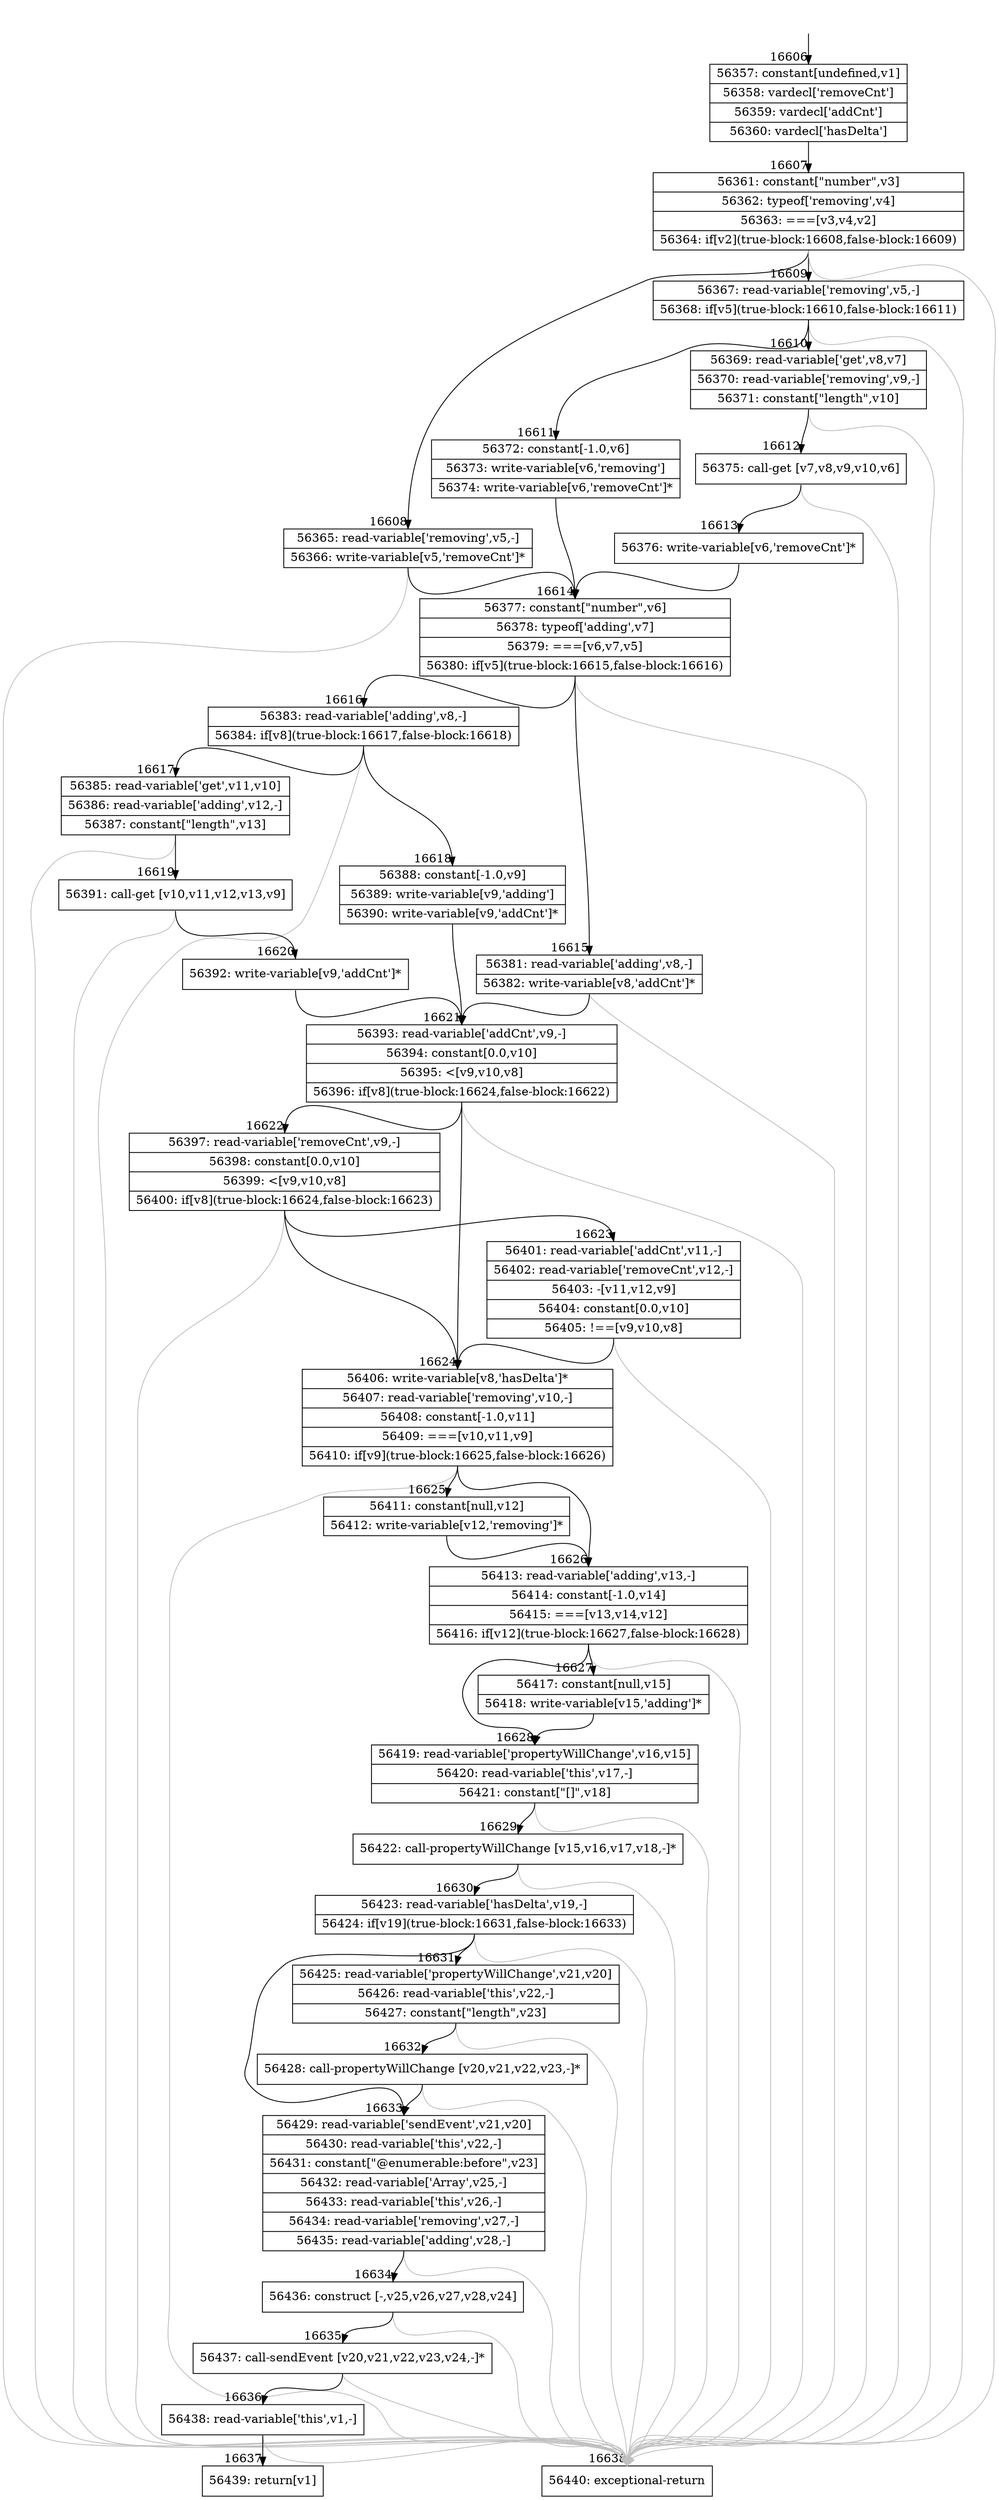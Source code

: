 digraph {
rankdir="TD"
BB_entry1423[shape=none,label=""];
BB_entry1423 -> BB16606 [tailport=s, headport=n, headlabel="    16606"]
BB16606 [shape=record label="{56357: constant[undefined,v1]|56358: vardecl['removeCnt']|56359: vardecl['addCnt']|56360: vardecl['hasDelta']}" ] 
BB16606 -> BB16607 [tailport=s, headport=n, headlabel="      16607"]
BB16607 [shape=record label="{56361: constant[\"number\",v3]|56362: typeof['removing',v4]|56363: ===[v3,v4,v2]|56364: if[v2](true-block:16608,false-block:16609)}" ] 
BB16607 -> BB16608 [tailport=s, headport=n, headlabel="      16608"]
BB16607 -> BB16609 [tailport=s, headport=n, headlabel="      16609"]
BB16607 -> BB16638 [tailport=s, headport=n, color=gray, headlabel="      16638"]
BB16608 [shape=record label="{56365: read-variable['removing',v5,-]|56366: write-variable[v5,'removeCnt']*}" ] 
BB16608 -> BB16614 [tailport=s, headport=n, headlabel="      16614"]
BB16608 -> BB16638 [tailport=s, headport=n, color=gray]
BB16609 [shape=record label="{56367: read-variable['removing',v5,-]|56368: if[v5](true-block:16610,false-block:16611)}" ] 
BB16609 -> BB16610 [tailport=s, headport=n, headlabel="      16610"]
BB16609 -> BB16611 [tailport=s, headport=n, headlabel="      16611"]
BB16609 -> BB16638 [tailport=s, headport=n, color=gray]
BB16610 [shape=record label="{56369: read-variable['get',v8,v7]|56370: read-variable['removing',v9,-]|56371: constant[\"length\",v10]}" ] 
BB16610 -> BB16612 [tailport=s, headport=n, headlabel="      16612"]
BB16610 -> BB16638 [tailport=s, headport=n, color=gray]
BB16611 [shape=record label="{56372: constant[-1.0,v6]|56373: write-variable[v6,'removing']|56374: write-variable[v6,'removeCnt']*}" ] 
BB16611 -> BB16614 [tailport=s, headport=n]
BB16612 [shape=record label="{56375: call-get [v7,v8,v9,v10,v6]}" ] 
BB16612 -> BB16613 [tailport=s, headport=n, headlabel="      16613"]
BB16612 -> BB16638 [tailport=s, headport=n, color=gray]
BB16613 [shape=record label="{56376: write-variable[v6,'removeCnt']*}" ] 
BB16613 -> BB16614 [tailport=s, headport=n]
BB16614 [shape=record label="{56377: constant[\"number\",v6]|56378: typeof['adding',v7]|56379: ===[v6,v7,v5]|56380: if[v5](true-block:16615,false-block:16616)}" ] 
BB16614 -> BB16615 [tailport=s, headport=n, headlabel="      16615"]
BB16614 -> BB16616 [tailport=s, headport=n, headlabel="      16616"]
BB16614 -> BB16638 [tailport=s, headport=n, color=gray]
BB16615 [shape=record label="{56381: read-variable['adding',v8,-]|56382: write-variable[v8,'addCnt']*}" ] 
BB16615 -> BB16621 [tailport=s, headport=n, headlabel="      16621"]
BB16615 -> BB16638 [tailport=s, headport=n, color=gray]
BB16616 [shape=record label="{56383: read-variable['adding',v8,-]|56384: if[v8](true-block:16617,false-block:16618)}" ] 
BB16616 -> BB16617 [tailport=s, headport=n, headlabel="      16617"]
BB16616 -> BB16618 [tailport=s, headport=n, headlabel="      16618"]
BB16616 -> BB16638 [tailport=s, headport=n, color=gray]
BB16617 [shape=record label="{56385: read-variable['get',v11,v10]|56386: read-variable['adding',v12,-]|56387: constant[\"length\",v13]}" ] 
BB16617 -> BB16619 [tailport=s, headport=n, headlabel="      16619"]
BB16617 -> BB16638 [tailport=s, headport=n, color=gray]
BB16618 [shape=record label="{56388: constant[-1.0,v9]|56389: write-variable[v9,'adding']|56390: write-variable[v9,'addCnt']*}" ] 
BB16618 -> BB16621 [tailport=s, headport=n]
BB16619 [shape=record label="{56391: call-get [v10,v11,v12,v13,v9]}" ] 
BB16619 -> BB16620 [tailport=s, headport=n, headlabel="      16620"]
BB16619 -> BB16638 [tailport=s, headport=n, color=gray]
BB16620 [shape=record label="{56392: write-variable[v9,'addCnt']*}" ] 
BB16620 -> BB16621 [tailport=s, headport=n]
BB16621 [shape=record label="{56393: read-variable['addCnt',v9,-]|56394: constant[0.0,v10]|56395: \<[v9,v10,v8]|56396: if[v8](true-block:16624,false-block:16622)}" ] 
BB16621 -> BB16624 [tailport=s, headport=n, headlabel="      16624"]
BB16621 -> BB16622 [tailport=s, headport=n, headlabel="      16622"]
BB16621 -> BB16638 [tailport=s, headport=n, color=gray]
BB16622 [shape=record label="{56397: read-variable['removeCnt',v9,-]|56398: constant[0.0,v10]|56399: \<[v9,v10,v8]|56400: if[v8](true-block:16624,false-block:16623)}" ] 
BB16622 -> BB16624 [tailport=s, headport=n]
BB16622 -> BB16623 [tailport=s, headport=n, headlabel="      16623"]
BB16622 -> BB16638 [tailport=s, headport=n, color=gray]
BB16623 [shape=record label="{56401: read-variable['addCnt',v11,-]|56402: read-variable['removeCnt',v12,-]|56403: -[v11,v12,v9]|56404: constant[0.0,v10]|56405: !==[v9,v10,v8]}" ] 
BB16623 -> BB16624 [tailport=s, headport=n]
BB16623 -> BB16638 [tailport=s, headport=n, color=gray]
BB16624 [shape=record label="{56406: write-variable[v8,'hasDelta']*|56407: read-variable['removing',v10,-]|56408: constant[-1.0,v11]|56409: ===[v10,v11,v9]|56410: if[v9](true-block:16625,false-block:16626)}" ] 
BB16624 -> BB16625 [tailport=s, headport=n, headlabel="      16625"]
BB16624 -> BB16626 [tailport=s, headport=n, headlabel="      16626"]
BB16624 -> BB16638 [tailport=s, headport=n, color=gray]
BB16625 [shape=record label="{56411: constant[null,v12]|56412: write-variable[v12,'removing']*}" ] 
BB16625 -> BB16626 [tailport=s, headport=n]
BB16626 [shape=record label="{56413: read-variable['adding',v13,-]|56414: constant[-1.0,v14]|56415: ===[v13,v14,v12]|56416: if[v12](true-block:16627,false-block:16628)}" ] 
BB16626 -> BB16627 [tailport=s, headport=n, headlabel="      16627"]
BB16626 -> BB16628 [tailport=s, headport=n, headlabel="      16628"]
BB16626 -> BB16638 [tailport=s, headport=n, color=gray]
BB16627 [shape=record label="{56417: constant[null,v15]|56418: write-variable[v15,'adding']*}" ] 
BB16627 -> BB16628 [tailport=s, headport=n]
BB16628 [shape=record label="{56419: read-variable['propertyWillChange',v16,v15]|56420: read-variable['this',v17,-]|56421: constant[\"[]\",v18]}" ] 
BB16628 -> BB16629 [tailport=s, headport=n, headlabel="      16629"]
BB16628 -> BB16638 [tailport=s, headport=n, color=gray]
BB16629 [shape=record label="{56422: call-propertyWillChange [v15,v16,v17,v18,-]*}" ] 
BB16629 -> BB16630 [tailport=s, headport=n, headlabel="      16630"]
BB16629 -> BB16638 [tailport=s, headport=n, color=gray]
BB16630 [shape=record label="{56423: read-variable['hasDelta',v19,-]|56424: if[v19](true-block:16631,false-block:16633)}" ] 
BB16630 -> BB16631 [tailport=s, headport=n, headlabel="      16631"]
BB16630 -> BB16633 [tailport=s, headport=n, headlabel="      16633"]
BB16630 -> BB16638 [tailport=s, headport=n, color=gray]
BB16631 [shape=record label="{56425: read-variable['propertyWillChange',v21,v20]|56426: read-variable['this',v22,-]|56427: constant[\"length\",v23]}" ] 
BB16631 -> BB16632 [tailport=s, headport=n, headlabel="      16632"]
BB16631 -> BB16638 [tailport=s, headport=n, color=gray]
BB16632 [shape=record label="{56428: call-propertyWillChange [v20,v21,v22,v23,-]*}" ] 
BB16632 -> BB16633 [tailport=s, headport=n]
BB16632 -> BB16638 [tailport=s, headport=n, color=gray]
BB16633 [shape=record label="{56429: read-variable['sendEvent',v21,v20]|56430: read-variable['this',v22,-]|56431: constant[\"@enumerable:before\",v23]|56432: read-variable['Array',v25,-]|56433: read-variable['this',v26,-]|56434: read-variable['removing',v27,-]|56435: read-variable['adding',v28,-]}" ] 
BB16633 -> BB16634 [tailport=s, headport=n, headlabel="      16634"]
BB16633 -> BB16638 [tailport=s, headport=n, color=gray]
BB16634 [shape=record label="{56436: construct [-,v25,v26,v27,v28,v24]}" ] 
BB16634 -> BB16635 [tailport=s, headport=n, headlabel="      16635"]
BB16634 -> BB16638 [tailport=s, headport=n, color=gray]
BB16635 [shape=record label="{56437: call-sendEvent [v20,v21,v22,v23,v24,-]*}" ] 
BB16635 -> BB16636 [tailport=s, headport=n, headlabel="      16636"]
BB16635 -> BB16638 [tailport=s, headport=n, color=gray]
BB16636 [shape=record label="{56438: read-variable['this',v1,-]}" ] 
BB16636 -> BB16637 [tailport=s, headport=n, headlabel="      16637"]
BB16636 -> BB16638 [tailport=s, headport=n, color=gray]
BB16637 [shape=record label="{56439: return[v1]}" ] 
BB16638 [shape=record label="{56440: exceptional-return}" ] 
//#$~ 31144
}

